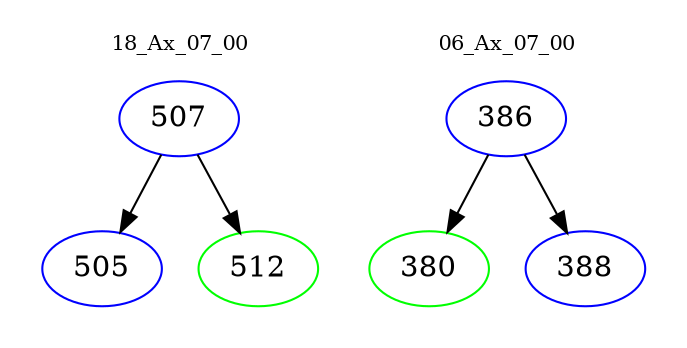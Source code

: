 digraph{
subgraph cluster_0 {
color = white
label = "18_Ax_07_00";
fontsize=10;
T0_507 [label="507", color="blue"]
T0_507 -> T0_505 [color="black"]
T0_505 [label="505", color="blue"]
T0_507 -> T0_512 [color="black"]
T0_512 [label="512", color="green"]
}
subgraph cluster_1 {
color = white
label = "06_Ax_07_00";
fontsize=10;
T1_386 [label="386", color="blue"]
T1_386 -> T1_380 [color="black"]
T1_380 [label="380", color="green"]
T1_386 -> T1_388 [color="black"]
T1_388 [label="388", color="blue"]
}
}
